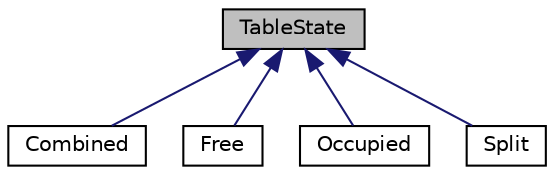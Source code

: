 digraph "TableState"
{
 // LATEX_PDF_SIZE
  edge [fontname="Helvetica",fontsize="10",labelfontname="Helvetica",labelfontsize="10"];
  node [fontname="Helvetica",fontsize="10",shape=record];
  Node1 [label="TableState",height=0.2,width=0.4,color="black", fillcolor="grey75", style="filled", fontcolor="black",tooltip="The TableState class is an abstract base class that defines the interface for all table states."];
  Node1 -> Node2 [dir="back",color="midnightblue",fontsize="10",style="solid",fontname="Helvetica"];
  Node2 [label="Combined",height=0.2,width=0.4,color="black", fillcolor="white", style="filled",URL="$classCombined.html",tooltip="The Combined class represents the state of a table when it is occupied by a group of customers who ha..."];
  Node1 -> Node3 [dir="back",color="midnightblue",fontsize="10",style="solid",fontname="Helvetica"];
  Node3 [label="Free",height=0.2,width=0.4,color="black", fillcolor="white", style="filled",URL="$classFree.html",tooltip="The Free class represents the state of a table when it is unoccupied and available for customers to u..."];
  Node1 -> Node4 [dir="back",color="midnightblue",fontsize="10",style="solid",fontname="Helvetica"];
  Node4 [label="Occupied",height=0.2,width=0.4,color="black", fillcolor="white", style="filled",URL="$classOccupied.html",tooltip="The Occupied class represents the state of a table when it is occupied."];
  Node1 -> Node5 [dir="back",color="midnightblue",fontsize="10",style="solid",fontname="Helvetica"];
  Node5 [label="Split",height=0.2,width=0.4,color="black", fillcolor="white", style="filled",URL="$classSplit.html",tooltip="The Split class is a concrete implementation of the TableState interface."];
}
